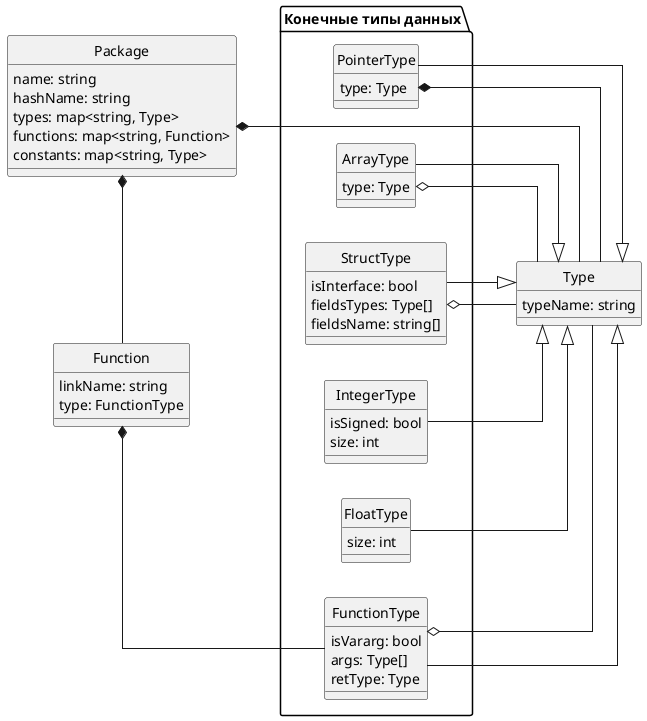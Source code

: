 @startuml

'!theme plain

skinparam groupInheritance 3

left to right direction
skinparam linetype ortho
hide class circle


class Package {
    name: string
    hashName: string
    types: map<string, Type>
    functions: map<string, Function>
    constants: map<string, Type>
}

class Type {
    typeName: string
}

class Function {
    linkName: string
    type: FunctionType
}

package "Конечные типы данных" as R {

class PointerType {
    type: Type
}


class ArrayType {
    type: Type
}

class StructType {
    isInterface: bool
    fieldsTypes: Type[]
    fieldsName: string[]
}


class IntegerType {
    isSigned: bool
    size: int
}

class FloatType {
    size: int
}

class FunctionType {
    isVararg: bool
    args: Type[]
    retType: Type
}

}

Package *- Type
Package *- Function


IntegerType --|> Type
StructType --|> Type
FunctionType --|> Type
FloatType --|> Type
ArrayType --|> Type
PointerType --|> Type


Function *-- FunctionType

Type --o FunctionType
Type --* PointerType
Type --o ArrayType
Type --o StructType


'R -right- Type


@enduml
